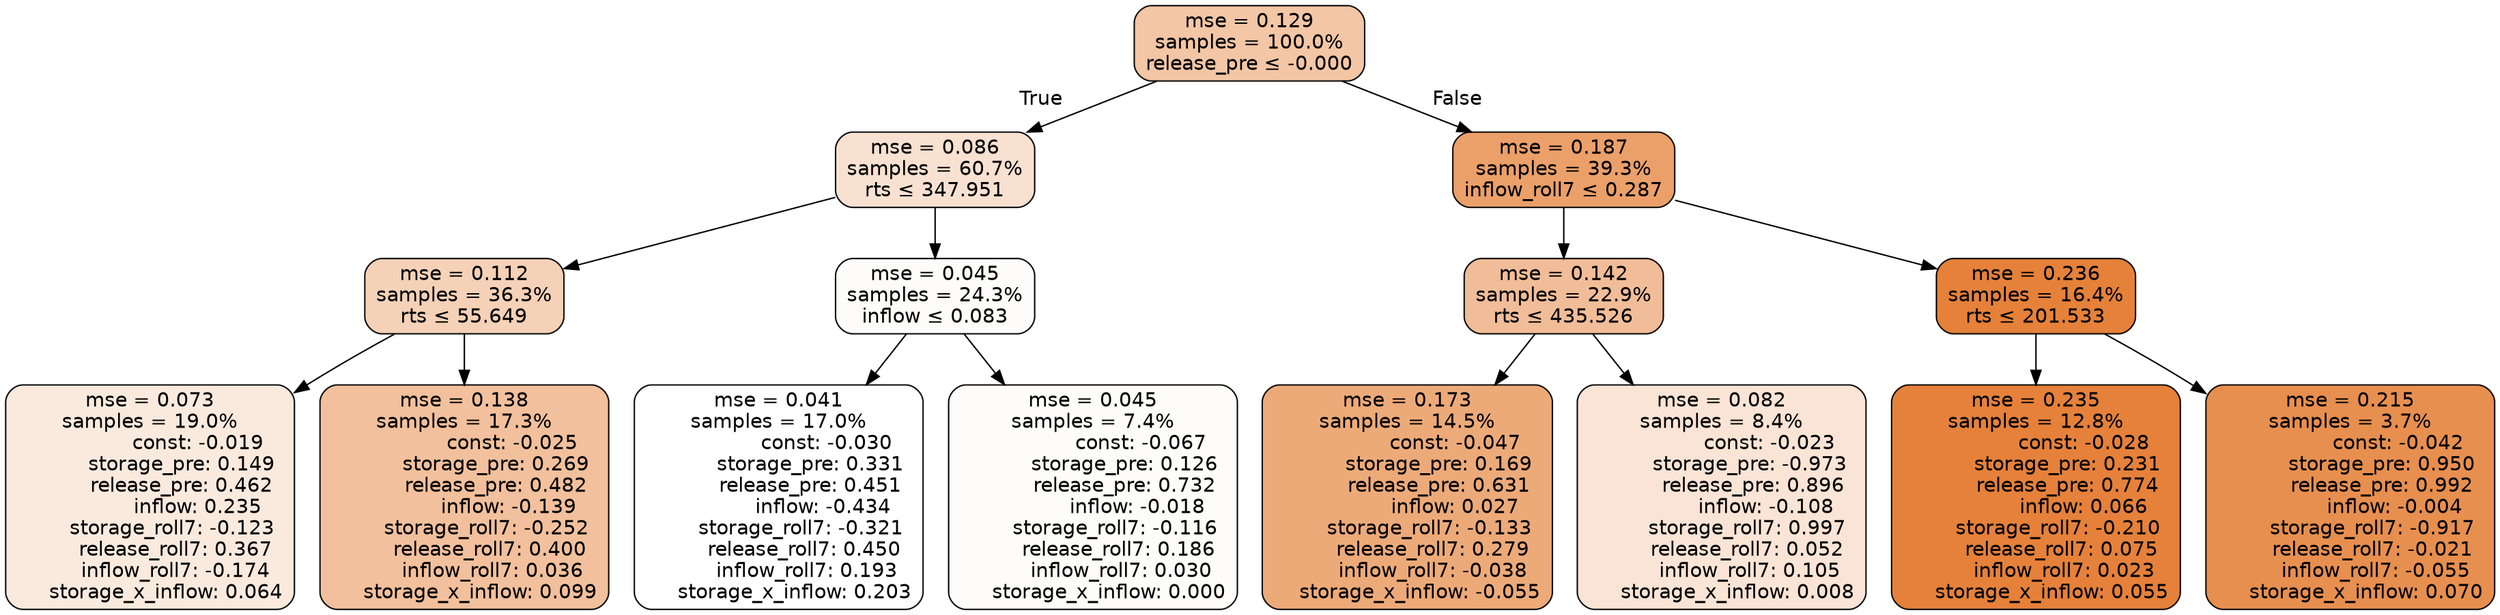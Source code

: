digraph tree {
bgcolor="transparent"
node [shape=rectangle, style="filled, rounded", color="black", fontname=helvetica] ;
edge [fontname=helvetica] ;
	"0" [label="mse = 0.129
samples = 100.0%
release_pre &le; -0.000", fillcolor="#f3c6a5"]
	"1" [label="mse = 0.086
samples = 60.7%
rts &le; 347.951", fillcolor="#f8e1d1"]
	"2" [label="mse = 0.112
samples = 36.3%
rts &le; 55.649", fillcolor="#f5d1b7"]
	"3" [label="mse = 0.073
samples = 19.0%
               const: -0.019
          storage_pre: 0.149
          release_pre: 0.462
               inflow: 0.235
       storage_roll7: -0.123
        release_roll7: 0.367
        inflow_roll7: -0.174
     storage_x_inflow: 0.064", fillcolor="#faeade"]
	"4" [label="mse = 0.138
samples = 17.3%
               const: -0.025
          storage_pre: 0.269
          release_pre: 0.482
              inflow: -0.139
       storage_roll7: -0.252
        release_roll7: 0.400
         inflow_roll7: 0.036
     storage_x_inflow: 0.099", fillcolor="#f2c09c"]
	"5" [label="mse = 0.045
samples = 24.3%
inflow &le; 0.083", fillcolor="#fefcfb"]
	"6" [label="mse = 0.041
samples = 17.0%
               const: -0.030
          storage_pre: 0.331
          release_pre: 0.451
              inflow: -0.434
       storage_roll7: -0.321
        release_roll7: 0.450
         inflow_roll7: 0.193
     storage_x_inflow: 0.203", fillcolor="#ffffff"]
	"7" [label="mse = 0.045
samples = 7.4%
               const: -0.067
          storage_pre: 0.126
          release_pre: 0.732
              inflow: -0.018
       storage_roll7: -0.116
        release_roll7: 0.186
         inflow_roll7: 0.030
     storage_x_inflow: 0.000", fillcolor="#fefcfa"]
	"8" [label="mse = 0.187
samples = 39.3%
inflow_roll7 &le; 0.287", fillcolor="#eba06a"]
	"9" [label="mse = 0.142
samples = 22.9%
rts &le; 435.526", fillcolor="#f1bd98"]
	"10" [label="mse = 0.173
samples = 14.5%
               const: -0.047
          storage_pre: 0.169
          release_pre: 0.631
               inflow: 0.027
       storage_roll7: -0.133
        release_roll7: 0.279
        inflow_roll7: -0.038
    storage_x_inflow: -0.055", fillcolor="#edaa79"]
	"11" [label="mse = 0.082
samples = 8.4%
               const: -0.023
         storage_pre: -0.973
          release_pre: 0.896
              inflow: -0.108
        storage_roll7: 0.997
        release_roll7: 0.052
         inflow_roll7: 0.105
     storage_x_inflow: 0.008", fillcolor="#f9e4d5"]
	"12" [label="mse = 0.236
samples = 16.4%
rts &le; 201.533", fillcolor="#e58139"]
	"13" [label="mse = 0.235
samples = 12.8%
               const: -0.028
          storage_pre: 0.231
          release_pre: 0.774
               inflow: 0.066
       storage_roll7: -0.210
        release_roll7: 0.075
         inflow_roll7: 0.023
     storage_x_inflow: 0.055", fillcolor="#e5813a"]
	"14" [label="mse = 0.215
samples = 3.7%
               const: -0.042
          storage_pre: 0.950
          release_pre: 0.992
              inflow: -0.004
       storage_roll7: -0.917
       release_roll7: -0.021
        inflow_roll7: -0.055
     storage_x_inflow: 0.070", fillcolor="#e78f4f"]

	"0" -> "1" [labeldistance=2.5, labelangle=45, headlabel="True"]
	"1" -> "2"
	"2" -> "3"
	"2" -> "4"
	"1" -> "5"
	"5" -> "6"
	"5" -> "7"
	"0" -> "8" [labeldistance=2.5, labelangle=-45, headlabel="False"]
	"8" -> "9"
	"9" -> "10"
	"9" -> "11"
	"8" -> "12"
	"12" -> "13"
	"12" -> "14"
}